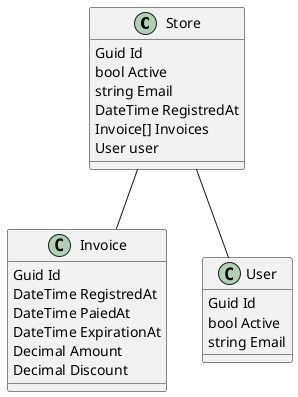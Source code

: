 @startuml Diagrama de classes Nextar Backoffice


Store -- Invoice
Store -- User

class Store{
    Guid Id
    bool Active
    string Email        
    DateTime RegistredAt    
    Invoice[] Invoices
    User user
}

class Invoice{
    Guid Id
    DateTime RegistredAt
    DateTime PaiedAt
    DateTime ExpirationAt
    Decimal Amount
    Decimal Discount
}

class User{
    Guid Id
    bool Active
    string Email            
}
@enduml